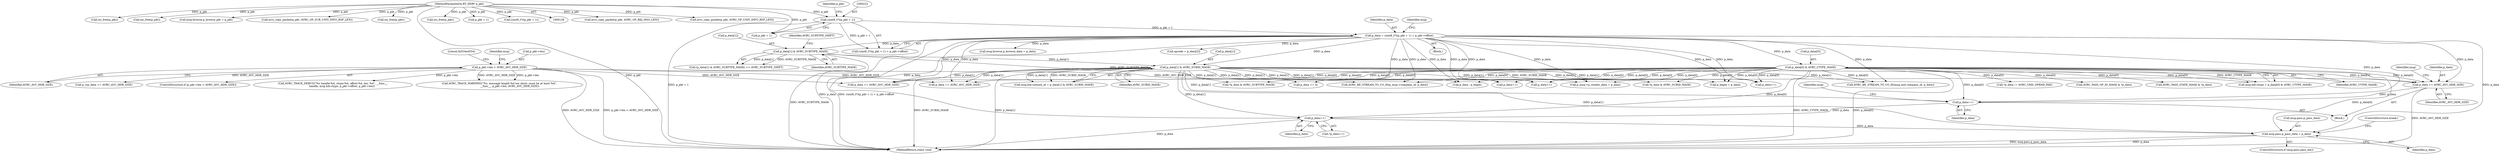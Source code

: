 digraph "0_Android_830cb39cb2a0f1bf6704d264e2a5c5029c175dd7@pointer" {
"1000880" [label="(Call,p_data++)"];
"1000871" [label="(Call,p_data++)"];
"1000305" [label="(Call,p_data[0] & AVRC_CTYPE_MASK)"];
"1000218" [label="(Call,p_data = (uint8_t*)(p_pkt + 1) + p_pkt->offset)"];
"1000221" [label="(Call,(uint8_t*)(p_pkt + 1))"];
"1000132" [label="(MethodParameterIn,BT_HDR* p_pkt)"];
"1000838" [label="(Call,p_data += AVRC_AVC_HDR_SIZE)"];
"1000280" [label="(Call,p_pkt->len < AVRC_AVC_HDR_SIZE)"];
"1000344" [label="(Call,p_data[1] & AVRC_SUBID_MASK)"];
"1000332" [label="(Call,p_data[1] & AVRC_SUBTYPE_MASK)"];
"1000911" [label="(Call,msg.pass.p_pass_data = p_data)"];
"1000306" [label="(Call,p_data[0])"];
"1000219" [label="(Identifier,p_data)"];
"1000218" [label="(Call,p_data = (uint8_t*)(p_pkt + 1) + p_pkt->offset)"];
"1000385" [label="(Block,)"];
"1000221" [label="(Call,(uint8_t*)(p_pkt + 1))"];
"1000872" [label="(Identifier,p_data)"];
"1000926" [label="(ControlStructure,break;)"];
"1000478" [label="(Call,p_data += 4)"];
"1000698" [label="(Call,AVRC_BE_STREAM_TO_CO_ID(p_msg->company_id, p_data))"];
"1000310" [label="(Call,AVRC_TRACE_DEBUG(\"%s handle:%d, ctype:%d, offset:%d, len: %d\", __func__,\n                      handle, msg.hdr.ctype, p_pkt->offset, p_pkt->len))"];
"1000336" [label="(Identifier,AVRC_SUBTYPE_MASK)"];
"1000871" [label="(Call,p_data++)"];
"1000254" [label="(Call,msg.browse.p_browse_data = p_data)"];
"1000881" [label="(Identifier,p_data)"];
"1000598" [label="(Call,p_data += AVRC_AVC_HDR_SIZE)"];
"1000905" [label="(ControlStructure,if (msg.pass.pass_len))"];
"1000349" [label="(Call,opcode = p_data[2])"];
"1000876" [label="(Identifier,msg)"];
"1000619" [label="(Call,*p_data != AVRC_CMD_OPRND_PAD)"];
"1000695" [label="(Call,p_data += AVRC_AVC_HDR_SIZE)"];
"1000345" [label="(Call,p_data[1])"];
"1000973" [label="(Call,avrc_copy_packet(p_pkt, AVRC_OP_REJ_MSG_LEN))"];
"1000716" [label="(Call,p_data - p_begin)"];
"1000879" [label="(Call,*p_data++)"];
"1000838" [label="(Call,p_data += AVRC_AVC_HDR_SIZE)"];
"1000488" [label="(Call,*p_data & AVRC_SUBTYPE_MASK)"];
"1000132" [label="(MethodParameterIn,BT_HDR* p_pkt)"];
"1000394" [label="(Call,avrc_copy_packet(p_pkt, AVRC_OP_UNIT_INFO_RSP_LEN))"];
"1000847" [label="(Call,AVRC_PASS_OP_ID_MASK & *p_data)"];
"1000333" [label="(Call,p_data[1])"];
"1000637" [label="(Call,p_data++)"];
"1000281" [label="(Call,p_pkt->len)"];
"1001055" [label="(Call,osi_free(p_pkt))"];
"1000911" [label="(Call,msg.pass.p_pass_data = p_data)"];
"1000296" [label="(Call,osi_free(p_pkt))"];
"1000917" [label="(Identifier,p_data)"];
"1000852" [label="(Call,AVRC_PASS_STATE_MASK & *p_data)"];
"1000289" [label="(Call,AVRC_TRACE_WARNING(\"%s: message length %d too short: must be at least %d\",\n                         __func__, p_pkt->len, AVRC_AVC_HDR_SIZE))"];
"1000270" [label="(Call,msg.browse.p_browse_pkt = p_pkt)"];
"1000220" [label="(Call,(uint8_t*)(p_pkt + 1) + p_pkt->offset)"];
"1000503" [label="(Call,p_data++)"];
"1000280" [label="(Call,p_pkt->len < AVRC_AVC_HDR_SIZE)"];
"1000521" [label="(Call,avrc_copy_packet(p_pkt, AVRC_OP_SUB_UNIT_INFO_RSP_LEN))"];
"1000287" [label="(Literal,0x534e4554)"];
"1000499" [label="(Call,*p_data & AVRC_SUBID_MASK)"];
"1000880" [label="(Call,p_data++)"];
"1000302" [label="(Identifier,msg)"];
"1000844" [label="(Identifier,msg)"];
"1000299" [label="(Call,msg.hdr.ctype = p_data[0] & AVRC_CTYPE_MASK)"];
"1000703" [label="(Call,p_msg->p_vendor_data = p_data)"];
"1000839" [label="(Identifier,p_data)"];
"1000133" [label="(Block,)"];
"1000284" [label="(Identifier,AVRC_AVC_HDR_SIZE)"];
"1000332" [label="(Call,p_data[1] & AVRC_SUBTYPE_MASK)"];
"1000227" [label="(Identifier,p_pkt)"];
"1000188" [label="(Call,osi_free(p_pkt))"];
"1000344" [label="(Call,p_data[1] & AVRC_SUBID_MASK)"];
"1000223" [label="(Call,p_pkt + 1)"];
"1000196" [label="(Call,osi_free(p_pkt))"];
"1000231" [label="(Identifier,msg)"];
"1000840" [label="(Identifier,AVRC_AVC_HDR_SIZE)"];
"1000405" [label="(Call,p_rsp_data += AVRC_AVC_HDR_SIZE)"];
"1000673" [label="(Call,p_begin = p_data)"];
"1000667" [label="(Call,p_pkt + 1)"];
"1000610" [label="(Call,p_data++)"];
"1000348" [label="(Identifier,AVRC_SUBID_MASK)"];
"1000331" [label="(Call,(p_data[1] & AVRC_SUBTYPE_MASK) >> AVRC_SUBTYPE_SHIFT)"];
"1000338" [label="(Call,msg.hdr.subunit_id = p_data[1] & AVRC_SUBID_MASK)"];
"1000279" [label="(ControlStructure,if (p_pkt->len < AVRC_AVC_HDR_SIZE))"];
"1000337" [label="(Identifier,AVRC_SUBTYPE_SHIFT)"];
"1000305" [label="(Call,p_data[0] & AVRC_CTYPE_MASK)"];
"1000665" [label="(Call,(uint8_t*)(p_pkt + 1))"];
"1001057" [label="(MethodReturn,static void)"];
"1000912" [label="(Call,msg.pass.p_pass_data)"];
"1000505" [label="(Call,AVRC_BE_STREAM_TO_CO_ID(msg.unit.company_id, p_data))"];
"1000309" [label="(Identifier,AVRC_CTYPE_MASK)"];
"1000880" -> "1000879"  [label="AST: "];
"1000880" -> "1000881"  [label="CFG: "];
"1000881" -> "1000880"  [label="AST: "];
"1000879" -> "1000880"  [label="CFG: "];
"1000880" -> "1001057"  [label="DDG: p_data"];
"1000871" -> "1000880"  [label="DDG: p_data"];
"1000305" -> "1000880"  [label="DDG: p_data[0]"];
"1000344" -> "1000880"  [label="DDG: p_data[1]"];
"1000218" -> "1000880"  [label="DDG: p_data"];
"1000880" -> "1000911"  [label="DDG: p_data"];
"1000871" -> "1000385"  [label="AST: "];
"1000871" -> "1000872"  [label="CFG: "];
"1000872" -> "1000871"  [label="AST: "];
"1000876" -> "1000871"  [label="CFG: "];
"1000305" -> "1000871"  [label="DDG: p_data[0]"];
"1000838" -> "1000871"  [label="DDG: p_data"];
"1000344" -> "1000871"  [label="DDG: p_data[1]"];
"1000218" -> "1000871"  [label="DDG: p_data"];
"1000305" -> "1000299"  [label="AST: "];
"1000305" -> "1000309"  [label="CFG: "];
"1000306" -> "1000305"  [label="AST: "];
"1000309" -> "1000305"  [label="AST: "];
"1000299" -> "1000305"  [label="CFG: "];
"1000305" -> "1001057"  [label="DDG: AVRC_CTYPE_MASK"];
"1000305" -> "1001057"  [label="DDG: p_data[0]"];
"1000305" -> "1000299"  [label="DDG: p_data[0]"];
"1000305" -> "1000299"  [label="DDG: AVRC_CTYPE_MASK"];
"1000218" -> "1000305"  [label="DDG: p_data"];
"1000305" -> "1000478"  [label="DDG: p_data[0]"];
"1000305" -> "1000488"  [label="DDG: p_data[0]"];
"1000305" -> "1000499"  [label="DDG: p_data[0]"];
"1000305" -> "1000503"  [label="DDG: p_data[0]"];
"1000305" -> "1000505"  [label="DDG: p_data[0]"];
"1000305" -> "1000598"  [label="DDG: p_data[0]"];
"1000305" -> "1000610"  [label="DDG: p_data[0]"];
"1000305" -> "1000619"  [label="DDG: p_data[0]"];
"1000305" -> "1000637"  [label="DDG: p_data[0]"];
"1000305" -> "1000673"  [label="DDG: p_data[0]"];
"1000305" -> "1000695"  [label="DDG: p_data[0]"];
"1000305" -> "1000698"  [label="DDG: p_data[0]"];
"1000305" -> "1000703"  [label="DDG: p_data[0]"];
"1000305" -> "1000716"  [label="DDG: p_data[0]"];
"1000305" -> "1000838"  [label="DDG: p_data[0]"];
"1000305" -> "1000847"  [label="DDG: p_data[0]"];
"1000305" -> "1000852"  [label="DDG: p_data[0]"];
"1000305" -> "1000911"  [label="DDG: p_data[0]"];
"1000218" -> "1000133"  [label="AST: "];
"1000218" -> "1000220"  [label="CFG: "];
"1000219" -> "1000218"  [label="AST: "];
"1000220" -> "1000218"  [label="AST: "];
"1000231" -> "1000218"  [label="CFG: "];
"1000218" -> "1001057"  [label="DDG: p_data"];
"1000218" -> "1001057"  [label="DDG: (uint8_t*)(p_pkt + 1) + p_pkt->offset"];
"1000221" -> "1000218"  [label="DDG: p_pkt + 1"];
"1000218" -> "1000254"  [label="DDG: p_data"];
"1000218" -> "1000332"  [label="DDG: p_data"];
"1000218" -> "1000344"  [label="DDG: p_data"];
"1000218" -> "1000349"  [label="DDG: p_data"];
"1000218" -> "1000478"  [label="DDG: p_data"];
"1000218" -> "1000503"  [label="DDG: p_data"];
"1000218" -> "1000505"  [label="DDG: p_data"];
"1000218" -> "1000598"  [label="DDG: p_data"];
"1000218" -> "1000610"  [label="DDG: p_data"];
"1000218" -> "1000637"  [label="DDG: p_data"];
"1000218" -> "1000673"  [label="DDG: p_data"];
"1000218" -> "1000695"  [label="DDG: p_data"];
"1000218" -> "1000698"  [label="DDG: p_data"];
"1000218" -> "1000703"  [label="DDG: p_data"];
"1000218" -> "1000716"  [label="DDG: p_data"];
"1000218" -> "1000838"  [label="DDG: p_data"];
"1000218" -> "1000911"  [label="DDG: p_data"];
"1000221" -> "1000220"  [label="AST: "];
"1000221" -> "1000223"  [label="CFG: "];
"1000222" -> "1000221"  [label="AST: "];
"1000223" -> "1000221"  [label="AST: "];
"1000227" -> "1000221"  [label="CFG: "];
"1000221" -> "1001057"  [label="DDG: p_pkt + 1"];
"1000221" -> "1000220"  [label="DDG: p_pkt + 1"];
"1000132" -> "1000221"  [label="DDG: p_pkt"];
"1000132" -> "1000128"  [label="AST: "];
"1000132" -> "1001057"  [label="DDG: p_pkt"];
"1000132" -> "1000188"  [label="DDG: p_pkt"];
"1000132" -> "1000196"  [label="DDG: p_pkt"];
"1000132" -> "1000223"  [label="DDG: p_pkt"];
"1000132" -> "1000270"  [label="DDG: p_pkt"];
"1000132" -> "1000296"  [label="DDG: p_pkt"];
"1000132" -> "1000394"  [label="DDG: p_pkt"];
"1000132" -> "1000521"  [label="DDG: p_pkt"];
"1000132" -> "1000665"  [label="DDG: p_pkt"];
"1000132" -> "1000667"  [label="DDG: p_pkt"];
"1000132" -> "1000973"  [label="DDG: p_pkt"];
"1000132" -> "1001055"  [label="DDG: p_pkt"];
"1000838" -> "1000385"  [label="AST: "];
"1000838" -> "1000840"  [label="CFG: "];
"1000839" -> "1000838"  [label="AST: "];
"1000840" -> "1000838"  [label="AST: "];
"1000844" -> "1000838"  [label="CFG: "];
"1000838" -> "1001057"  [label="DDG: AVRC_AVC_HDR_SIZE"];
"1000280" -> "1000838"  [label="DDG: AVRC_AVC_HDR_SIZE"];
"1000344" -> "1000838"  [label="DDG: p_data[1]"];
"1000280" -> "1000279"  [label="AST: "];
"1000280" -> "1000284"  [label="CFG: "];
"1000281" -> "1000280"  [label="AST: "];
"1000284" -> "1000280"  [label="AST: "];
"1000287" -> "1000280"  [label="CFG: "];
"1000302" -> "1000280"  [label="CFG: "];
"1000280" -> "1001057"  [label="DDG: AVRC_AVC_HDR_SIZE"];
"1000280" -> "1001057"  [label="DDG: p_pkt->len < AVRC_AVC_HDR_SIZE"];
"1000280" -> "1000289"  [label="DDG: p_pkt->len"];
"1000280" -> "1000289"  [label="DDG: AVRC_AVC_HDR_SIZE"];
"1000280" -> "1000310"  [label="DDG: p_pkt->len"];
"1000280" -> "1000405"  [label="DDG: AVRC_AVC_HDR_SIZE"];
"1000280" -> "1000598"  [label="DDG: AVRC_AVC_HDR_SIZE"];
"1000280" -> "1000695"  [label="DDG: AVRC_AVC_HDR_SIZE"];
"1000344" -> "1000338"  [label="AST: "];
"1000344" -> "1000348"  [label="CFG: "];
"1000345" -> "1000344"  [label="AST: "];
"1000348" -> "1000344"  [label="AST: "];
"1000338" -> "1000344"  [label="CFG: "];
"1000344" -> "1001057"  [label="DDG: AVRC_SUBID_MASK"];
"1000344" -> "1001057"  [label="DDG: p_data[1]"];
"1000344" -> "1000338"  [label="DDG: p_data[1]"];
"1000344" -> "1000338"  [label="DDG: AVRC_SUBID_MASK"];
"1000332" -> "1000344"  [label="DDG: p_data[1]"];
"1000344" -> "1000478"  [label="DDG: p_data[1]"];
"1000344" -> "1000499"  [label="DDG: AVRC_SUBID_MASK"];
"1000344" -> "1000503"  [label="DDG: p_data[1]"];
"1000344" -> "1000505"  [label="DDG: p_data[1]"];
"1000344" -> "1000598"  [label="DDG: p_data[1]"];
"1000344" -> "1000610"  [label="DDG: p_data[1]"];
"1000344" -> "1000637"  [label="DDG: p_data[1]"];
"1000344" -> "1000673"  [label="DDG: p_data[1]"];
"1000344" -> "1000695"  [label="DDG: p_data[1]"];
"1000344" -> "1000698"  [label="DDG: p_data[1]"];
"1000344" -> "1000703"  [label="DDG: p_data[1]"];
"1000344" -> "1000716"  [label="DDG: p_data[1]"];
"1000344" -> "1000911"  [label="DDG: p_data[1]"];
"1000332" -> "1000331"  [label="AST: "];
"1000332" -> "1000336"  [label="CFG: "];
"1000333" -> "1000332"  [label="AST: "];
"1000336" -> "1000332"  [label="AST: "];
"1000337" -> "1000332"  [label="CFG: "];
"1000332" -> "1001057"  [label="DDG: AVRC_SUBTYPE_MASK"];
"1000332" -> "1000331"  [label="DDG: p_data[1]"];
"1000332" -> "1000331"  [label="DDG: AVRC_SUBTYPE_MASK"];
"1000332" -> "1000488"  [label="DDG: AVRC_SUBTYPE_MASK"];
"1000911" -> "1000905"  [label="AST: "];
"1000911" -> "1000917"  [label="CFG: "];
"1000912" -> "1000911"  [label="AST: "];
"1000917" -> "1000911"  [label="AST: "];
"1000926" -> "1000911"  [label="CFG: "];
"1000911" -> "1001057"  [label="DDG: msg.pass.p_pass_data"];
"1000911" -> "1001057"  [label="DDG: p_data"];
}
